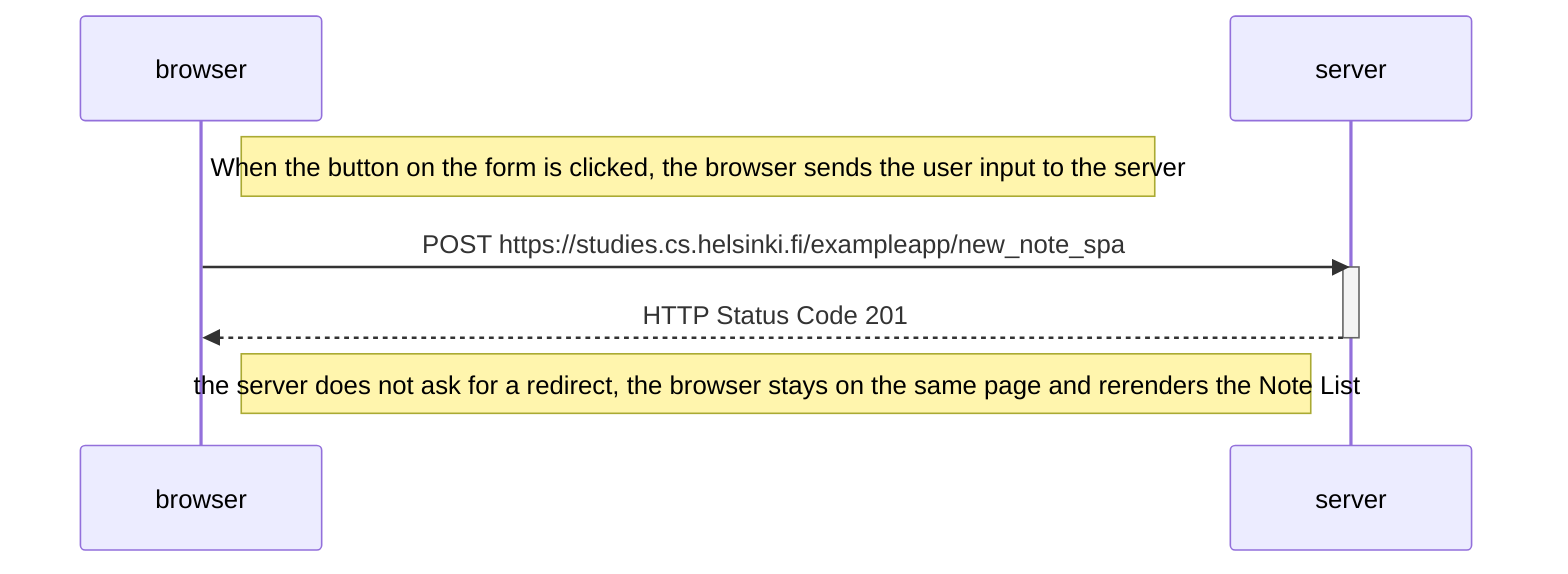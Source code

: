 sequenceDiagram
    participant browser
    participant server

    Note right of browser: When the button on the form is clicked, the browser sends the user input to the server

    browser->>server: POST https://studies.cs.helsinki.fi/exampleapp/new_note_spa
    activate server
    server-->>browser: HTTP Status Code 201
    deactivate server

    Note right of browser: the server does not ask for a redirect, the browser stays on the same page and rerenders the Note List